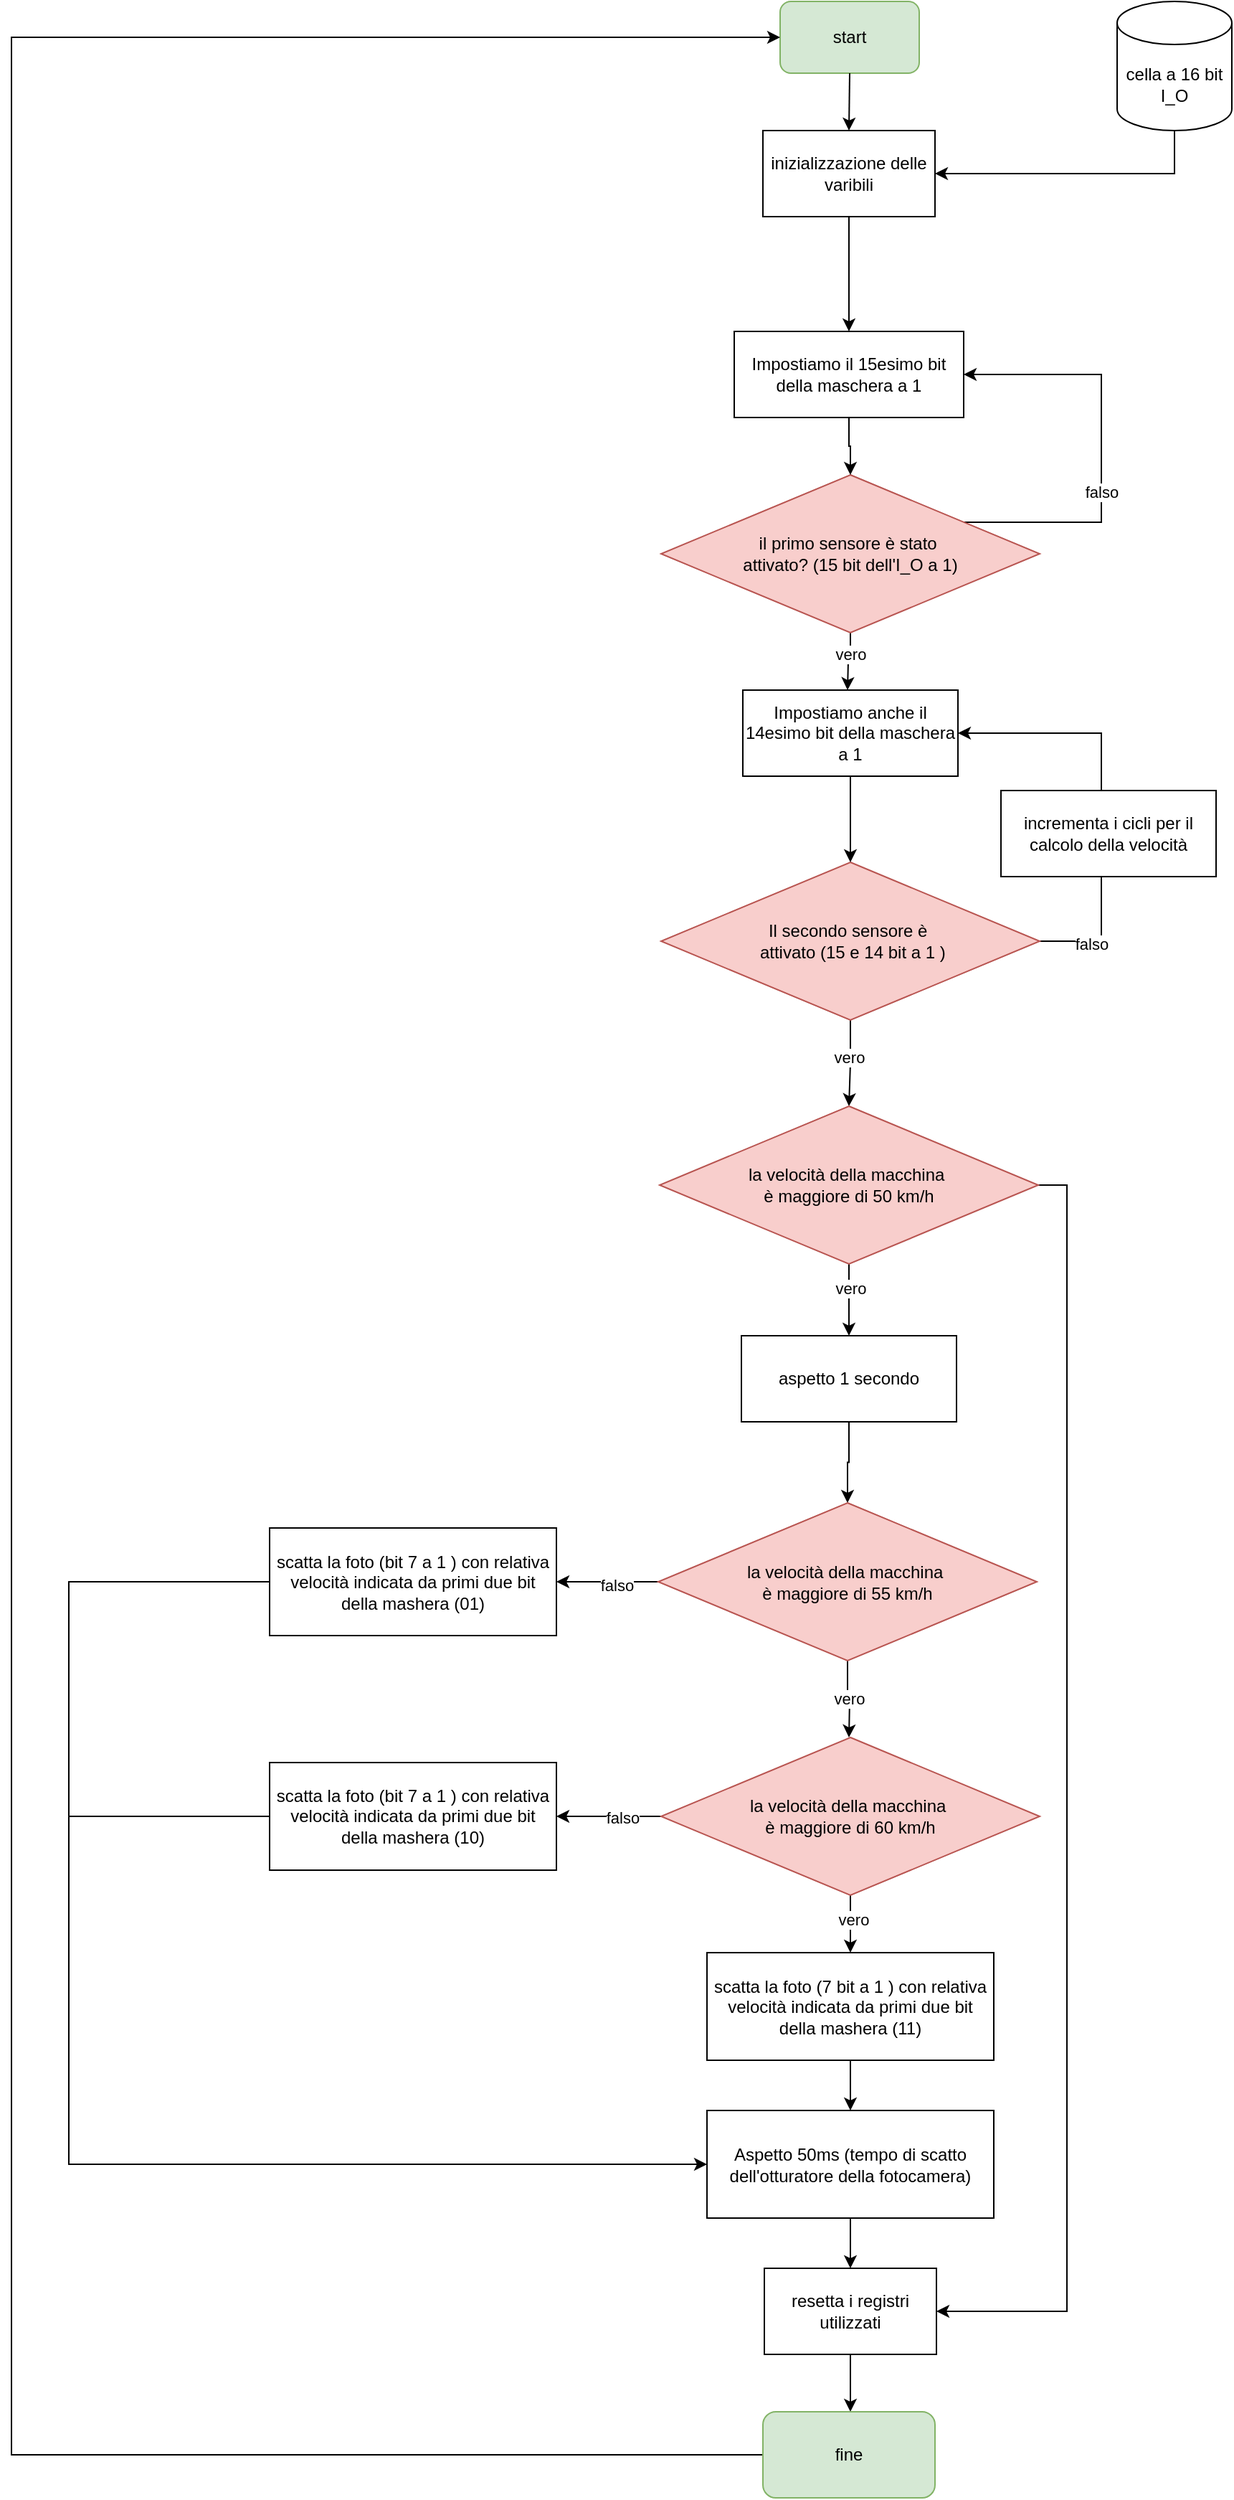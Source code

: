 <mxfile version="24.4.10" type="device">
  <diagram name="Pagina-1" id="EfYnz8XBtp3TGTSK6ANv">
    <mxGraphModel dx="1877" dy="557" grid="1" gridSize="19" guides="1" tooltips="1" connect="1" arrows="1" fold="1" page="1" pageScale="1" pageWidth="827" pageHeight="1169" background="#FFFFFF" math="0" shadow="0">
      <root>
        <mxCell id="0" />
        <mxCell id="1" parent="0" />
        <mxCell id="UIvN3xRBF7zJjImglFTE-4" value="&lt;div&gt;cella a 16 bit&lt;/div&gt;&lt;div&gt;I_O&lt;br&gt;&lt;/div&gt;" style="shape=cylinder3;whiteSpace=wrap;html=1;boundedLbl=1;backgroundOutline=1;size=15;" parent="1" vertex="1">
          <mxGeometry x="601" y="30" width="80" height="90" as="geometry" />
        </mxCell>
        <mxCell id="UIvN3xRBF7zJjImglFTE-8" value="" style="endArrow=classic;html=1;rounded=0;exitX=0.5;exitY=1;exitDx=0;exitDy=0;exitPerimeter=0;entryX=1;entryY=0.5;entryDx=0;entryDy=0;" parent="1" source="UIvN3xRBF7zJjImglFTE-4" target="Eu1p3ag_O3VycdmhJrub-3" edge="1">
          <mxGeometry width="50" height="50" relative="1" as="geometry">
            <mxPoint x="371" y="210" as="sourcePoint" />
            <mxPoint x="477.28" y="214.56" as="targetPoint" />
            <Array as="points">
              <mxPoint x="641" y="150" />
            </Array>
          </mxGeometry>
        </mxCell>
        <mxCell id="Eu1p3ag_O3VycdmhJrub-1" value="&lt;div&gt;start&lt;/div&gt;" style="rounded=1;whiteSpace=wrap;html=1;fillColor=#d5e8d4;strokeColor=#82b366;" parent="1" vertex="1">
          <mxGeometry x="366" y="30" width="97" height="50" as="geometry" />
        </mxCell>
        <mxCell id="Eu1p3ag_O3VycdmhJrub-2" value="" style="endArrow=classic;html=1;rounded=0;exitX=0.5;exitY=1;exitDx=0;exitDy=0;" parent="1" source="Eu1p3ag_O3VycdmhJrub-1" edge="1">
          <mxGeometry width="50" height="50" relative="1" as="geometry">
            <mxPoint x="411" y="150" as="sourcePoint" />
            <mxPoint x="414" y="120" as="targetPoint" />
          </mxGeometry>
        </mxCell>
        <mxCell id="Eu1p3ag_O3VycdmhJrub-4" style="edgeStyle=orthogonalEdgeStyle;rounded=0;orthogonalLoop=1;jettySize=auto;html=1;entryX=0.5;entryY=0;entryDx=0;entryDy=0;" parent="1" source="Eu1p3ag_O3VycdmhJrub-3" edge="1" target="Eu1p3ag_O3VycdmhJrub-9">
          <mxGeometry relative="1" as="geometry">
            <mxPoint x="413" y="290.0" as="targetPoint" />
          </mxGeometry>
        </mxCell>
        <mxCell id="Eu1p3ag_O3VycdmhJrub-3" value="inizializzazione delle varibili" style="rounded=0;whiteSpace=wrap;html=1;" parent="1" vertex="1">
          <mxGeometry x="354" y="120" width="120" height="60" as="geometry" />
        </mxCell>
        <mxCell id="Eu1p3ag_O3VycdmhJrub-11" style="edgeStyle=orthogonalEdgeStyle;rounded=0;orthogonalLoop=1;jettySize=auto;html=1;entryX=1;entryY=0.5;entryDx=0;entryDy=0;" parent="1" source="Eu1p3ag_O3VycdmhJrub-5" target="Eu1p3ag_O3VycdmhJrub-9" edge="1">
          <mxGeometry relative="1" as="geometry">
            <Array as="points">
              <mxPoint x="590" y="393" />
              <mxPoint x="590" y="290" />
            </Array>
          </mxGeometry>
        </mxCell>
        <mxCell id="Eu1p3ag_O3VycdmhJrub-49" value="falso" style="edgeLabel;html=1;align=center;verticalAlign=middle;resizable=0;points=[];" parent="Eu1p3ag_O3VycdmhJrub-11" vertex="1" connectable="0">
          <mxGeometry x="-0.205" relative="1" as="geometry">
            <mxPoint as="offset" />
          </mxGeometry>
        </mxCell>
        <mxCell id="Eu1p3ag_O3VycdmhJrub-13" style="edgeStyle=orthogonalEdgeStyle;rounded=0;orthogonalLoop=1;jettySize=auto;html=1;" parent="1" source="Eu1p3ag_O3VycdmhJrub-5" edge="1">
          <mxGeometry relative="1" as="geometry">
            <mxPoint x="413" y="510" as="targetPoint" />
          </mxGeometry>
        </mxCell>
        <mxCell id="Eu1p3ag_O3VycdmhJrub-48" value="vero" style="edgeLabel;html=1;align=center;verticalAlign=middle;resizable=0;points=[];" parent="Eu1p3ag_O3VycdmhJrub-13" vertex="1" connectable="0">
          <mxGeometry x="-0.266" relative="1" as="geometry">
            <mxPoint as="offset" />
          </mxGeometry>
        </mxCell>
        <mxCell id="Eu1p3ag_O3VycdmhJrub-5" value="&lt;div&gt;il primo sensore è stato&amp;nbsp;&lt;/div&gt;&lt;div&gt;attivato? (15 bit dell&#39;I_O a 1)&lt;/div&gt;" style="rhombus;whiteSpace=wrap;html=1;fillColor=#f8cecc;strokeColor=#b85450;" parent="1" vertex="1">
          <mxGeometry x="283" y="360" width="264" height="110" as="geometry" />
        </mxCell>
        <mxCell id="d-HBxbMhpIZZVldbC7-E-2" style="edgeStyle=orthogonalEdgeStyle;rounded=0;orthogonalLoop=1;jettySize=auto;html=1;" edge="1" parent="1" source="Eu1p3ag_O3VycdmhJrub-9" target="Eu1p3ag_O3VycdmhJrub-5">
          <mxGeometry relative="1" as="geometry" />
        </mxCell>
        <mxCell id="Eu1p3ag_O3VycdmhJrub-9" value="Impostiamo il 15esimo bit della maschera a 1" style="rounded=0;whiteSpace=wrap;html=1;" parent="1" vertex="1">
          <mxGeometry x="334" y="260" width="160" height="60" as="geometry" />
        </mxCell>
        <mxCell id="Eu1p3ag_O3VycdmhJrub-19" style="edgeStyle=orthogonalEdgeStyle;rounded=0;orthogonalLoop=1;jettySize=auto;html=1;entryX=1;entryY=0.5;entryDx=0;entryDy=0;" parent="1" source="Eu1p3ag_O3VycdmhJrub-15" target="Eu1p3ag_O3VycdmhJrub-16" edge="1">
          <mxGeometry relative="1" as="geometry">
            <Array as="points">
              <mxPoint x="590" y="685" />
              <mxPoint x="590" y="540" />
            </Array>
          </mxGeometry>
        </mxCell>
        <mxCell id="Eu1p3ag_O3VycdmhJrub-47" value="falso" style="edgeLabel;html=1;align=center;verticalAlign=middle;resizable=0;points=[];" parent="Eu1p3ag_O3VycdmhJrub-19" vertex="1" connectable="0">
          <mxGeometry x="-0.749" y="-2" relative="1" as="geometry">
            <mxPoint as="offset" />
          </mxGeometry>
        </mxCell>
        <mxCell id="Eu1p3ag_O3VycdmhJrub-22" style="edgeStyle=orthogonalEdgeStyle;rounded=0;orthogonalLoop=1;jettySize=auto;html=1;" parent="1" source="Eu1p3ag_O3VycdmhJrub-15" edge="1">
          <mxGeometry relative="1" as="geometry">
            <mxPoint x="414" y="800" as="targetPoint" />
          </mxGeometry>
        </mxCell>
        <mxCell id="Eu1p3ag_O3VycdmhJrub-46" value="vero" style="edgeLabel;html=1;align=center;verticalAlign=middle;resizable=0;points=[];" parent="Eu1p3ag_O3VycdmhJrub-22" vertex="1" connectable="0">
          <mxGeometry x="-0.149" y="-1" relative="1" as="geometry">
            <mxPoint as="offset" />
          </mxGeometry>
        </mxCell>
        <mxCell id="Eu1p3ag_O3VycdmhJrub-15" value="&lt;div&gt;Il secondo sensore è&amp;nbsp;&lt;/div&gt;&lt;div&gt;&amp;nbsp;attivato (15 e 14 bit a 1 )&lt;/div&gt;" style="rhombus;whiteSpace=wrap;html=1;fillColor=#f8cecc;strokeColor=#b85450;" parent="1" vertex="1">
          <mxGeometry x="283" y="630" width="264" height="110" as="geometry" />
        </mxCell>
        <mxCell id="Eu1p3ag_O3VycdmhJrub-33" style="edgeStyle=orthogonalEdgeStyle;rounded=0;orthogonalLoop=1;jettySize=auto;html=1;entryX=0.5;entryY=0;entryDx=0;entryDy=0;" parent="1" source="Eu1p3ag_O3VycdmhJrub-16" target="Eu1p3ag_O3VycdmhJrub-15" edge="1">
          <mxGeometry relative="1" as="geometry" />
        </mxCell>
        <mxCell id="Eu1p3ag_O3VycdmhJrub-16" value="&lt;div&gt;Impostiamo anche il 14esimo bit della maschera a 1&lt;br&gt;&lt;/div&gt;" style="rounded=0;whiteSpace=wrap;html=1;" parent="1" vertex="1">
          <mxGeometry x="340" y="510" width="150" height="60" as="geometry" />
        </mxCell>
        <mxCell id="Eu1p3ag_O3VycdmhJrub-24" value="incrementa i cicli per il calcolo della velocità" style="rounded=0;whiteSpace=wrap;html=1;" parent="1" vertex="1">
          <mxGeometry x="520" y="580" width="150" height="60" as="geometry" />
        </mxCell>
        <mxCell id="Eu1p3ag_O3VycdmhJrub-28" style="edgeStyle=orthogonalEdgeStyle;rounded=0;orthogonalLoop=1;jettySize=auto;html=1;" parent="1" source="Eu1p3ag_O3VycdmhJrub-27" edge="1">
          <mxGeometry relative="1" as="geometry">
            <mxPoint x="414" y="960" as="targetPoint" />
          </mxGeometry>
        </mxCell>
        <mxCell id="Eu1p3ag_O3VycdmhJrub-45" value="vero" style="edgeLabel;html=1;align=center;verticalAlign=middle;resizable=0;points=[];" parent="Eu1p3ag_O3VycdmhJrub-28" vertex="1" connectable="0">
          <mxGeometry x="-0.342" y="1" relative="1" as="geometry">
            <mxPoint as="offset" />
          </mxGeometry>
        </mxCell>
        <mxCell id="d-HBxbMhpIZZVldbC7-E-3" style="edgeStyle=orthogonalEdgeStyle;rounded=0;orthogonalLoop=1;jettySize=auto;html=1;entryX=1;entryY=0.5;entryDx=0;entryDy=0;" edge="1" parent="1" source="Eu1p3ag_O3VycdmhJrub-27" target="Eu1p3ag_O3VycdmhJrub-67">
          <mxGeometry relative="1" as="geometry">
            <Array as="points">
              <mxPoint x="566" y="855" />
              <mxPoint x="566" y="1640" />
            </Array>
          </mxGeometry>
        </mxCell>
        <mxCell id="Eu1p3ag_O3VycdmhJrub-27" value="&lt;div&gt;la velocità della macchina&amp;nbsp;&lt;/div&gt;&lt;div&gt;è maggiore di 50 km/h&lt;br&gt;&lt;/div&gt;" style="rhombus;whiteSpace=wrap;html=1;fillColor=#f8cecc;strokeColor=#b85450;" parent="1" vertex="1">
          <mxGeometry x="282" y="800" width="264" height="110" as="geometry" />
        </mxCell>
        <mxCell id="Eu1p3ag_O3VycdmhJrub-38" style="edgeStyle=orthogonalEdgeStyle;rounded=0;orthogonalLoop=1;jettySize=auto;html=1;entryX=0.5;entryY=0;entryDx=0;entryDy=0;" parent="1" source="Eu1p3ag_O3VycdmhJrub-34" target="Eu1p3ag_O3VycdmhJrub-39" edge="1">
          <mxGeometry relative="1" as="geometry">
            <mxPoint x="414" y="1070" as="targetPoint" />
          </mxGeometry>
        </mxCell>
        <mxCell id="Eu1p3ag_O3VycdmhJrub-34" value="aspetto 1 secondo" style="rounded=0;whiteSpace=wrap;html=1;" parent="1" vertex="1">
          <mxGeometry x="339" y="960" width="150" height="60" as="geometry" />
        </mxCell>
        <mxCell id="Eu1p3ag_O3VycdmhJrub-40" value="vero" style="edgeStyle=orthogonalEdgeStyle;rounded=0;orthogonalLoop=1;jettySize=auto;html=1;" parent="1" source="Eu1p3ag_O3VycdmhJrub-39" edge="1">
          <mxGeometry relative="1" as="geometry">
            <mxPoint x="414" y="1240.0" as="targetPoint" />
          </mxGeometry>
        </mxCell>
        <mxCell id="Eu1p3ag_O3VycdmhJrub-41" style="edgeStyle=orthogonalEdgeStyle;rounded=0;orthogonalLoop=1;jettySize=auto;html=1;exitX=0;exitY=0.5;exitDx=0;exitDy=0;entryX=1;entryY=0.5;entryDx=0;entryDy=0;" parent="1" source="Eu1p3ag_O3VycdmhJrub-39" target="Eu1p3ag_O3VycdmhJrub-42" edge="1">
          <mxGeometry relative="1" as="geometry">
            <mxPoint x="230" y="1124.87" as="targetPoint" />
          </mxGeometry>
        </mxCell>
        <mxCell id="Eu1p3ag_O3VycdmhJrub-50" value="falso" style="edgeLabel;html=1;align=center;verticalAlign=middle;resizable=0;points=[];" parent="Eu1p3ag_O3VycdmhJrub-41" vertex="1" connectable="0">
          <mxGeometry x="-0.144" y="2" relative="1" as="geometry">
            <mxPoint x="1" as="offset" />
          </mxGeometry>
        </mxCell>
        <mxCell id="Eu1p3ag_O3VycdmhJrub-39" value="&lt;div&gt;la velocità della macchina&amp;nbsp;&lt;/div&gt;&lt;div&gt;è maggiore di 55 km/h&lt;br&gt;&lt;/div&gt;" style="rhombus;whiteSpace=wrap;html=1;fillColor=#f8cecc;strokeColor=#b85450;" parent="1" vertex="1">
          <mxGeometry x="281" y="1076.5" width="264" height="110" as="geometry" />
        </mxCell>
        <mxCell id="Eu1p3ag_O3VycdmhJrub-62" style="edgeStyle=orthogonalEdgeStyle;rounded=0;orthogonalLoop=1;jettySize=auto;html=1;entryX=0;entryY=0.5;entryDx=0;entryDy=0;" parent="1" source="Eu1p3ag_O3VycdmhJrub-42" target="Eu1p3ag_O3VycdmhJrub-61" edge="1">
          <mxGeometry relative="1" as="geometry">
            <Array as="points">
              <mxPoint x="-130" y="1132" />
              <mxPoint x="-130" y="1538" />
            </Array>
          </mxGeometry>
        </mxCell>
        <mxCell id="Eu1p3ag_O3VycdmhJrub-42" value="&lt;div&gt;scatta la foto (&lt;span style=&quot;background-color: initial;&quot;&gt;bit&lt;/span&gt;&lt;span style=&quot;background-color: initial;&quot;&gt;&amp;nbsp;&lt;/span&gt;&lt;span style=&quot;background-color: initial;&quot;&gt;7 a 1 ) con relativa velocità indicata da primi due bit della mashera (01)&lt;/span&gt;&lt;/div&gt;" style="rounded=0;whiteSpace=wrap;html=1;" parent="1" vertex="1">
          <mxGeometry x="10" y="1094" width="200" height="75" as="geometry" />
        </mxCell>
        <mxCell id="Eu1p3ag_O3VycdmhJrub-53" style="edgeStyle=orthogonalEdgeStyle;rounded=0;orthogonalLoop=1;jettySize=auto;html=1;entryX=1;entryY=0.5;entryDx=0;entryDy=0;" parent="1" source="Eu1p3ag_O3VycdmhJrub-51" target="Eu1p3ag_O3VycdmhJrub-52" edge="1">
          <mxGeometry relative="1" as="geometry" />
        </mxCell>
        <mxCell id="Eu1p3ag_O3VycdmhJrub-54" value="falso" style="edgeLabel;html=1;align=center;verticalAlign=middle;resizable=0;points=[];" parent="Eu1p3ag_O3VycdmhJrub-53" vertex="1" connectable="0">
          <mxGeometry x="-0.241" y="1" relative="1" as="geometry">
            <mxPoint as="offset" />
          </mxGeometry>
        </mxCell>
        <mxCell id="Eu1p3ag_O3VycdmhJrub-55" style="edgeStyle=orthogonalEdgeStyle;rounded=0;orthogonalLoop=1;jettySize=auto;html=1;" parent="1" source="Eu1p3ag_O3VycdmhJrub-51" edge="1">
          <mxGeometry relative="1" as="geometry">
            <mxPoint x="415" y="1390.0" as="targetPoint" />
          </mxGeometry>
        </mxCell>
        <mxCell id="Eu1p3ag_O3VycdmhJrub-57" value="vero" style="edgeLabel;html=1;align=center;verticalAlign=middle;resizable=0;points=[];" parent="Eu1p3ag_O3VycdmhJrub-55" vertex="1" connectable="0">
          <mxGeometry x="-0.18" y="2" relative="1" as="geometry">
            <mxPoint as="offset" />
          </mxGeometry>
        </mxCell>
        <mxCell id="Eu1p3ag_O3VycdmhJrub-51" value="&lt;div&gt;la velocità della macchina&amp;nbsp;&lt;/div&gt;&lt;div&gt;è maggiore di 60 km/h&lt;br&gt;&lt;/div&gt;" style="rhombus;whiteSpace=wrap;html=1;fillColor=#f8cecc;strokeColor=#b85450;" parent="1" vertex="1">
          <mxGeometry x="283" y="1240" width="264" height="110" as="geometry" />
        </mxCell>
        <mxCell id="Eu1p3ag_O3VycdmhJrub-52" value="&lt;div&gt;scatta la foto (&lt;span style=&quot;background-color: initial;&quot;&gt;bit&lt;/span&gt;&lt;span style=&quot;background-color: initial;&quot;&gt;&amp;nbsp;&lt;/span&gt;&lt;span style=&quot;background-color: initial;&quot;&gt;7 a 1 )&lt;/span&gt;&amp;nbsp;con relativa velocità indicata da primi due bit della mashera (10)&lt;br&gt;&lt;/div&gt;" style="rounded=0;whiteSpace=wrap;html=1;" parent="1" vertex="1">
          <mxGeometry x="10" y="1257.5" width="200" height="75" as="geometry" />
        </mxCell>
        <mxCell id="Eu1p3ag_O3VycdmhJrub-59" style="edgeStyle=orthogonalEdgeStyle;rounded=0;orthogonalLoop=1;jettySize=auto;html=1;" parent="1" source="Eu1p3ag_O3VycdmhJrub-56" edge="1">
          <mxGeometry relative="1" as="geometry">
            <mxPoint x="415" y="1500" as="targetPoint" />
          </mxGeometry>
        </mxCell>
        <mxCell id="Eu1p3ag_O3VycdmhJrub-56" value="&lt;div&gt;scatta la foto (7 bit a 1 ) con relativa velocità indicata da primi due bit della mashera (11)&lt;br&gt;&lt;/div&gt;" style="rounded=0;whiteSpace=wrap;html=1;" parent="1" vertex="1">
          <mxGeometry x="315" y="1390" width="200" height="75" as="geometry" />
        </mxCell>
        <mxCell id="Eu1p3ag_O3VycdmhJrub-66" style="edgeStyle=orthogonalEdgeStyle;rounded=0;orthogonalLoop=1;jettySize=auto;html=1;" parent="1" source="Eu1p3ag_O3VycdmhJrub-61" edge="1">
          <mxGeometry relative="1" as="geometry">
            <mxPoint x="415" y="1610" as="targetPoint" />
          </mxGeometry>
        </mxCell>
        <mxCell id="Eu1p3ag_O3VycdmhJrub-61" value="&lt;div&gt;Aspetto 50ms (tempo di scatto dell&#39;otturatore della fotocamera)&lt;/div&gt;" style="rounded=0;whiteSpace=wrap;html=1;" parent="1" vertex="1">
          <mxGeometry x="315" y="1500" width="200" height="75" as="geometry" />
        </mxCell>
        <mxCell id="Eu1p3ag_O3VycdmhJrub-65" value="" style="endArrow=none;html=1;rounded=0;entryX=0;entryY=0.5;entryDx=0;entryDy=0;" parent="1" target="Eu1p3ag_O3VycdmhJrub-52" edge="1">
          <mxGeometry width="50" height="50" relative="1" as="geometry">
            <mxPoint x="-130" y="1295" as="sourcePoint" />
            <mxPoint x="230" y="1420" as="targetPoint" />
          </mxGeometry>
        </mxCell>
        <mxCell id="Eu1p3ag_O3VycdmhJrub-68" style="edgeStyle=orthogonalEdgeStyle;rounded=0;orthogonalLoop=1;jettySize=auto;html=1;" parent="1" source="Eu1p3ag_O3VycdmhJrub-67" edge="1">
          <mxGeometry relative="1" as="geometry">
            <mxPoint x="415" y="1710" as="targetPoint" />
          </mxGeometry>
        </mxCell>
        <mxCell id="Eu1p3ag_O3VycdmhJrub-67" value="resetta i registri utilizzati" style="rounded=0;whiteSpace=wrap;html=1;" parent="1" vertex="1">
          <mxGeometry x="355" y="1610" width="120" height="60" as="geometry" />
        </mxCell>
        <mxCell id="d-HBxbMhpIZZVldbC7-E-5" style="edgeStyle=orthogonalEdgeStyle;rounded=0;orthogonalLoop=1;jettySize=auto;html=1;entryX=0;entryY=0.5;entryDx=0;entryDy=0;" edge="1" parent="1" source="Eu1p3ag_O3VycdmhJrub-69" target="Eu1p3ag_O3VycdmhJrub-1">
          <mxGeometry relative="1" as="geometry">
            <Array as="points">
              <mxPoint x="-170" y="1740" />
              <mxPoint x="-170" y="55" />
            </Array>
          </mxGeometry>
        </mxCell>
        <mxCell id="Eu1p3ag_O3VycdmhJrub-69" value="&lt;div&gt;fine&lt;/div&gt;" style="rounded=1;whiteSpace=wrap;html=1;fillColor=#d5e8d4;strokeColor=#82b366;" parent="1" vertex="1">
          <mxGeometry x="354" y="1710" width="120" height="60" as="geometry" />
        </mxCell>
      </root>
    </mxGraphModel>
  </diagram>
</mxfile>
